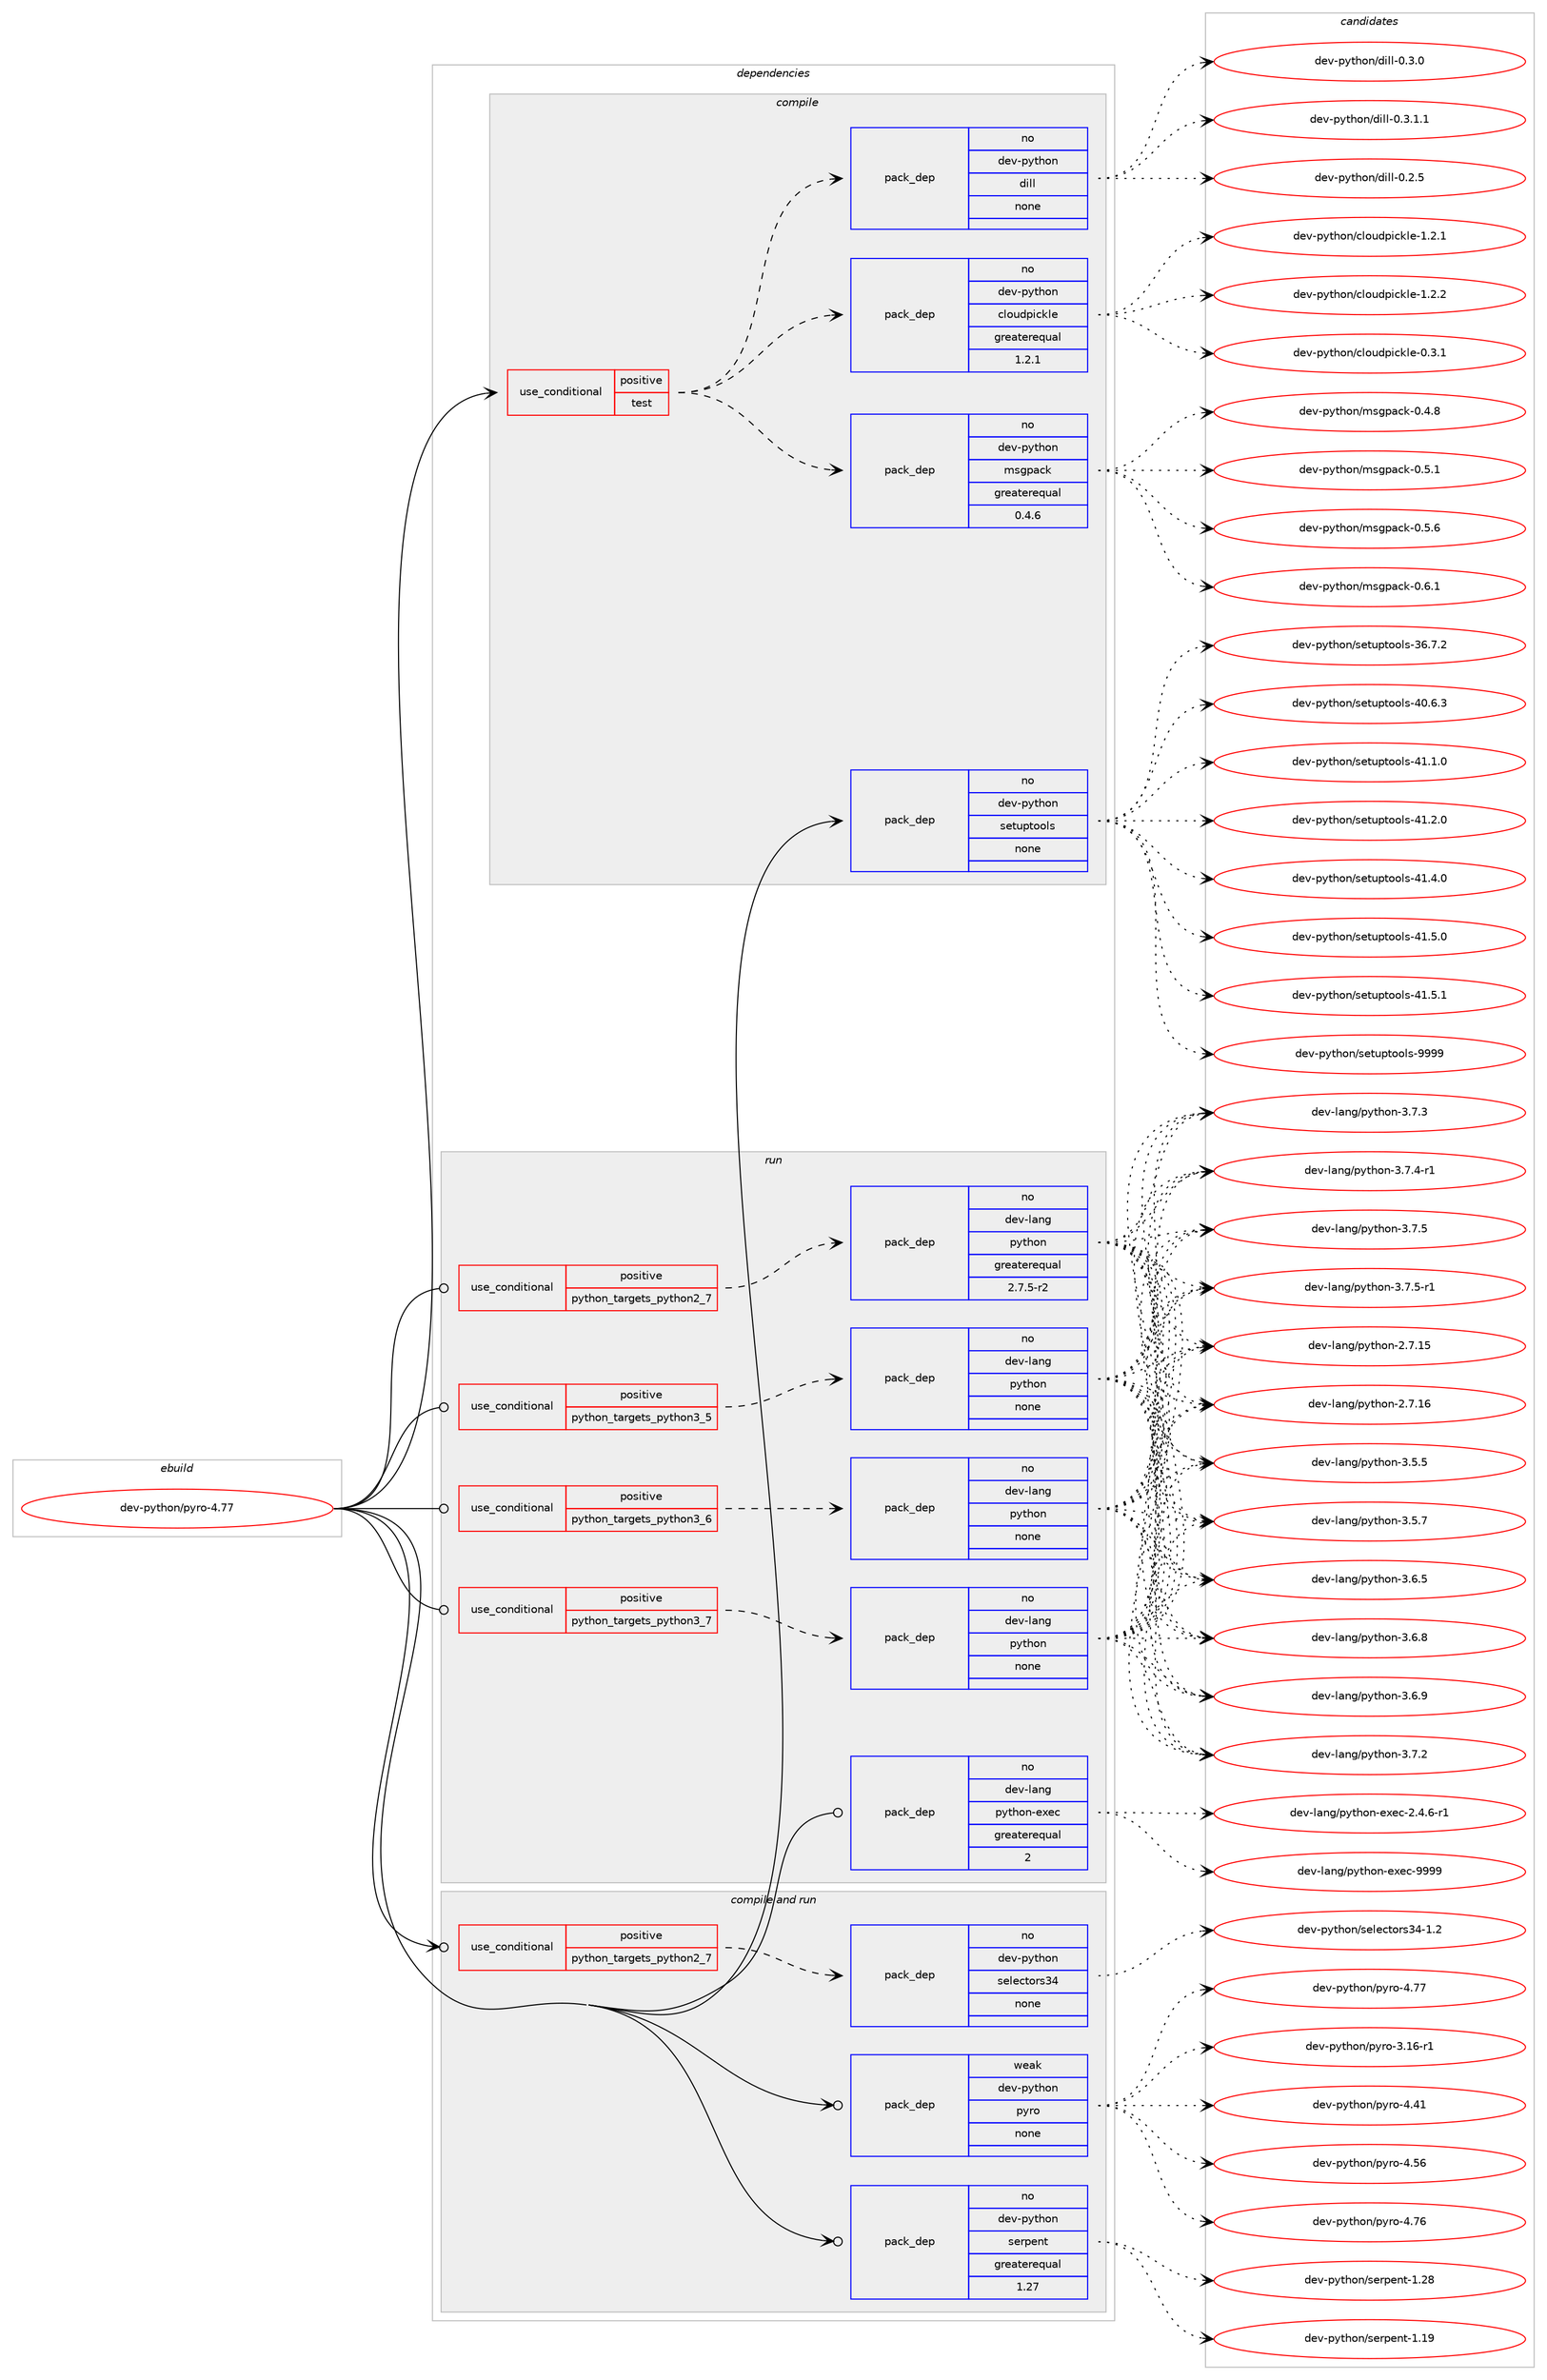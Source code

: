 digraph prolog {

# *************
# Graph options
# *************

newrank=true;
concentrate=true;
compound=true;
graph [rankdir=LR,fontname=Helvetica,fontsize=10,ranksep=1.5];#, ranksep=2.5, nodesep=0.2];
edge  [arrowhead=vee];
node  [fontname=Helvetica,fontsize=10];

# **********
# The ebuild
# **********

subgraph cluster_leftcol {
color=gray;
rank=same;
label=<<i>ebuild</i>>;
id [label="dev-python/pyro-4.77", color=red, width=4, href="../dev-python/pyro-4.77.svg"];
}

# ****************
# The dependencies
# ****************

subgraph cluster_midcol {
color=gray;
label=<<i>dependencies</i>>;
subgraph cluster_compile {
fillcolor="#eeeeee";
style=filled;
label=<<i>compile</i>>;
subgraph cond146686 {
dependency628361 [label=<<TABLE BORDER="0" CELLBORDER="1" CELLSPACING="0" CELLPADDING="4"><TR><TD ROWSPAN="3" CELLPADDING="10">use_conditional</TD></TR><TR><TD>positive</TD></TR><TR><TD>test</TD></TR></TABLE>>, shape=none, color=red];
subgraph pack469815 {
dependency628362 [label=<<TABLE BORDER="0" CELLBORDER="1" CELLSPACING="0" CELLPADDING="4" WIDTH="220"><TR><TD ROWSPAN="6" CELLPADDING="30">pack_dep</TD></TR><TR><TD WIDTH="110">no</TD></TR><TR><TD>dev-python</TD></TR><TR><TD>cloudpickle</TD></TR><TR><TD>greaterequal</TD></TR><TR><TD>1.2.1</TD></TR></TABLE>>, shape=none, color=blue];
}
dependency628361:e -> dependency628362:w [weight=20,style="dashed",arrowhead="vee"];
subgraph pack469816 {
dependency628363 [label=<<TABLE BORDER="0" CELLBORDER="1" CELLSPACING="0" CELLPADDING="4" WIDTH="220"><TR><TD ROWSPAN="6" CELLPADDING="30">pack_dep</TD></TR><TR><TD WIDTH="110">no</TD></TR><TR><TD>dev-python</TD></TR><TR><TD>dill</TD></TR><TR><TD>none</TD></TR><TR><TD></TD></TR></TABLE>>, shape=none, color=blue];
}
dependency628361:e -> dependency628363:w [weight=20,style="dashed",arrowhead="vee"];
subgraph pack469817 {
dependency628364 [label=<<TABLE BORDER="0" CELLBORDER="1" CELLSPACING="0" CELLPADDING="4" WIDTH="220"><TR><TD ROWSPAN="6" CELLPADDING="30">pack_dep</TD></TR><TR><TD WIDTH="110">no</TD></TR><TR><TD>dev-python</TD></TR><TR><TD>msgpack</TD></TR><TR><TD>greaterequal</TD></TR><TR><TD>0.4.6</TD></TR></TABLE>>, shape=none, color=blue];
}
dependency628361:e -> dependency628364:w [weight=20,style="dashed",arrowhead="vee"];
}
id:e -> dependency628361:w [weight=20,style="solid",arrowhead="vee"];
subgraph pack469818 {
dependency628365 [label=<<TABLE BORDER="0" CELLBORDER="1" CELLSPACING="0" CELLPADDING="4" WIDTH="220"><TR><TD ROWSPAN="6" CELLPADDING="30">pack_dep</TD></TR><TR><TD WIDTH="110">no</TD></TR><TR><TD>dev-python</TD></TR><TR><TD>setuptools</TD></TR><TR><TD>none</TD></TR><TR><TD></TD></TR></TABLE>>, shape=none, color=blue];
}
id:e -> dependency628365:w [weight=20,style="solid",arrowhead="vee"];
}
subgraph cluster_compileandrun {
fillcolor="#eeeeee";
style=filled;
label=<<i>compile and run</i>>;
subgraph cond146687 {
dependency628366 [label=<<TABLE BORDER="0" CELLBORDER="1" CELLSPACING="0" CELLPADDING="4"><TR><TD ROWSPAN="3" CELLPADDING="10">use_conditional</TD></TR><TR><TD>positive</TD></TR><TR><TD>python_targets_python2_7</TD></TR></TABLE>>, shape=none, color=red];
subgraph pack469819 {
dependency628367 [label=<<TABLE BORDER="0" CELLBORDER="1" CELLSPACING="0" CELLPADDING="4" WIDTH="220"><TR><TD ROWSPAN="6" CELLPADDING="30">pack_dep</TD></TR><TR><TD WIDTH="110">no</TD></TR><TR><TD>dev-python</TD></TR><TR><TD>selectors34</TD></TR><TR><TD>none</TD></TR><TR><TD></TD></TR></TABLE>>, shape=none, color=blue];
}
dependency628366:e -> dependency628367:w [weight=20,style="dashed",arrowhead="vee"];
}
id:e -> dependency628366:w [weight=20,style="solid",arrowhead="odotvee"];
subgraph pack469820 {
dependency628368 [label=<<TABLE BORDER="0" CELLBORDER="1" CELLSPACING="0" CELLPADDING="4" WIDTH="220"><TR><TD ROWSPAN="6" CELLPADDING="30">pack_dep</TD></TR><TR><TD WIDTH="110">no</TD></TR><TR><TD>dev-python</TD></TR><TR><TD>serpent</TD></TR><TR><TD>greaterequal</TD></TR><TR><TD>1.27</TD></TR></TABLE>>, shape=none, color=blue];
}
id:e -> dependency628368:w [weight=20,style="solid",arrowhead="odotvee"];
subgraph pack469821 {
dependency628369 [label=<<TABLE BORDER="0" CELLBORDER="1" CELLSPACING="0" CELLPADDING="4" WIDTH="220"><TR><TD ROWSPAN="6" CELLPADDING="30">pack_dep</TD></TR><TR><TD WIDTH="110">weak</TD></TR><TR><TD>dev-python</TD></TR><TR><TD>pyro</TD></TR><TR><TD>none</TD></TR><TR><TD></TD></TR></TABLE>>, shape=none, color=blue];
}
id:e -> dependency628369:w [weight=20,style="solid",arrowhead="odotvee"];
}
subgraph cluster_run {
fillcolor="#eeeeee";
style=filled;
label=<<i>run</i>>;
subgraph cond146688 {
dependency628370 [label=<<TABLE BORDER="0" CELLBORDER="1" CELLSPACING="0" CELLPADDING="4"><TR><TD ROWSPAN="3" CELLPADDING="10">use_conditional</TD></TR><TR><TD>positive</TD></TR><TR><TD>python_targets_python2_7</TD></TR></TABLE>>, shape=none, color=red];
subgraph pack469822 {
dependency628371 [label=<<TABLE BORDER="0" CELLBORDER="1" CELLSPACING="0" CELLPADDING="4" WIDTH="220"><TR><TD ROWSPAN="6" CELLPADDING="30">pack_dep</TD></TR><TR><TD WIDTH="110">no</TD></TR><TR><TD>dev-lang</TD></TR><TR><TD>python</TD></TR><TR><TD>greaterequal</TD></TR><TR><TD>2.7.5-r2</TD></TR></TABLE>>, shape=none, color=blue];
}
dependency628370:e -> dependency628371:w [weight=20,style="dashed",arrowhead="vee"];
}
id:e -> dependency628370:w [weight=20,style="solid",arrowhead="odot"];
subgraph cond146689 {
dependency628372 [label=<<TABLE BORDER="0" CELLBORDER="1" CELLSPACING="0" CELLPADDING="4"><TR><TD ROWSPAN="3" CELLPADDING="10">use_conditional</TD></TR><TR><TD>positive</TD></TR><TR><TD>python_targets_python3_5</TD></TR></TABLE>>, shape=none, color=red];
subgraph pack469823 {
dependency628373 [label=<<TABLE BORDER="0" CELLBORDER="1" CELLSPACING="0" CELLPADDING="4" WIDTH="220"><TR><TD ROWSPAN="6" CELLPADDING="30">pack_dep</TD></TR><TR><TD WIDTH="110">no</TD></TR><TR><TD>dev-lang</TD></TR><TR><TD>python</TD></TR><TR><TD>none</TD></TR><TR><TD></TD></TR></TABLE>>, shape=none, color=blue];
}
dependency628372:e -> dependency628373:w [weight=20,style="dashed",arrowhead="vee"];
}
id:e -> dependency628372:w [weight=20,style="solid",arrowhead="odot"];
subgraph cond146690 {
dependency628374 [label=<<TABLE BORDER="0" CELLBORDER="1" CELLSPACING="0" CELLPADDING="4"><TR><TD ROWSPAN="3" CELLPADDING="10">use_conditional</TD></TR><TR><TD>positive</TD></TR><TR><TD>python_targets_python3_6</TD></TR></TABLE>>, shape=none, color=red];
subgraph pack469824 {
dependency628375 [label=<<TABLE BORDER="0" CELLBORDER="1" CELLSPACING="0" CELLPADDING="4" WIDTH="220"><TR><TD ROWSPAN="6" CELLPADDING="30">pack_dep</TD></TR><TR><TD WIDTH="110">no</TD></TR><TR><TD>dev-lang</TD></TR><TR><TD>python</TD></TR><TR><TD>none</TD></TR><TR><TD></TD></TR></TABLE>>, shape=none, color=blue];
}
dependency628374:e -> dependency628375:w [weight=20,style="dashed",arrowhead="vee"];
}
id:e -> dependency628374:w [weight=20,style="solid",arrowhead="odot"];
subgraph cond146691 {
dependency628376 [label=<<TABLE BORDER="0" CELLBORDER="1" CELLSPACING="0" CELLPADDING="4"><TR><TD ROWSPAN="3" CELLPADDING="10">use_conditional</TD></TR><TR><TD>positive</TD></TR><TR><TD>python_targets_python3_7</TD></TR></TABLE>>, shape=none, color=red];
subgraph pack469825 {
dependency628377 [label=<<TABLE BORDER="0" CELLBORDER="1" CELLSPACING="0" CELLPADDING="4" WIDTH="220"><TR><TD ROWSPAN="6" CELLPADDING="30">pack_dep</TD></TR><TR><TD WIDTH="110">no</TD></TR><TR><TD>dev-lang</TD></TR><TR><TD>python</TD></TR><TR><TD>none</TD></TR><TR><TD></TD></TR></TABLE>>, shape=none, color=blue];
}
dependency628376:e -> dependency628377:w [weight=20,style="dashed",arrowhead="vee"];
}
id:e -> dependency628376:w [weight=20,style="solid",arrowhead="odot"];
subgraph pack469826 {
dependency628378 [label=<<TABLE BORDER="0" CELLBORDER="1" CELLSPACING="0" CELLPADDING="4" WIDTH="220"><TR><TD ROWSPAN="6" CELLPADDING="30">pack_dep</TD></TR><TR><TD WIDTH="110">no</TD></TR><TR><TD>dev-lang</TD></TR><TR><TD>python-exec</TD></TR><TR><TD>greaterequal</TD></TR><TR><TD>2</TD></TR></TABLE>>, shape=none, color=blue];
}
id:e -> dependency628378:w [weight=20,style="solid",arrowhead="odot"];
}
}

# **************
# The candidates
# **************

subgraph cluster_choices {
rank=same;
color=gray;
label=<<i>candidates</i>>;

subgraph choice469815 {
color=black;
nodesep=1;
choice10010111845112121116104111110479910811111710011210599107108101454846514649 [label="dev-python/cloudpickle-0.3.1", color=red, width=4,href="../dev-python/cloudpickle-0.3.1.svg"];
choice10010111845112121116104111110479910811111710011210599107108101454946504649 [label="dev-python/cloudpickle-1.2.1", color=red, width=4,href="../dev-python/cloudpickle-1.2.1.svg"];
choice10010111845112121116104111110479910811111710011210599107108101454946504650 [label="dev-python/cloudpickle-1.2.2", color=red, width=4,href="../dev-python/cloudpickle-1.2.2.svg"];
dependency628362:e -> choice10010111845112121116104111110479910811111710011210599107108101454846514649:w [style=dotted,weight="100"];
dependency628362:e -> choice10010111845112121116104111110479910811111710011210599107108101454946504649:w [style=dotted,weight="100"];
dependency628362:e -> choice10010111845112121116104111110479910811111710011210599107108101454946504650:w [style=dotted,weight="100"];
}
subgraph choice469816 {
color=black;
nodesep=1;
choice1001011184511212111610411111047100105108108454846504653 [label="dev-python/dill-0.2.5", color=red, width=4,href="../dev-python/dill-0.2.5.svg"];
choice1001011184511212111610411111047100105108108454846514648 [label="dev-python/dill-0.3.0", color=red, width=4,href="../dev-python/dill-0.3.0.svg"];
choice10010111845112121116104111110471001051081084548465146494649 [label="dev-python/dill-0.3.1.1", color=red, width=4,href="../dev-python/dill-0.3.1.1.svg"];
dependency628363:e -> choice1001011184511212111610411111047100105108108454846504653:w [style=dotted,weight="100"];
dependency628363:e -> choice1001011184511212111610411111047100105108108454846514648:w [style=dotted,weight="100"];
dependency628363:e -> choice10010111845112121116104111110471001051081084548465146494649:w [style=dotted,weight="100"];
}
subgraph choice469817 {
color=black;
nodesep=1;
choice10010111845112121116104111110471091151031129799107454846524656 [label="dev-python/msgpack-0.4.8", color=red, width=4,href="../dev-python/msgpack-0.4.8.svg"];
choice10010111845112121116104111110471091151031129799107454846534649 [label="dev-python/msgpack-0.5.1", color=red, width=4,href="../dev-python/msgpack-0.5.1.svg"];
choice10010111845112121116104111110471091151031129799107454846534654 [label="dev-python/msgpack-0.5.6", color=red, width=4,href="../dev-python/msgpack-0.5.6.svg"];
choice10010111845112121116104111110471091151031129799107454846544649 [label="dev-python/msgpack-0.6.1", color=red, width=4,href="../dev-python/msgpack-0.6.1.svg"];
dependency628364:e -> choice10010111845112121116104111110471091151031129799107454846524656:w [style=dotted,weight="100"];
dependency628364:e -> choice10010111845112121116104111110471091151031129799107454846534649:w [style=dotted,weight="100"];
dependency628364:e -> choice10010111845112121116104111110471091151031129799107454846534654:w [style=dotted,weight="100"];
dependency628364:e -> choice10010111845112121116104111110471091151031129799107454846544649:w [style=dotted,weight="100"];
}
subgraph choice469818 {
color=black;
nodesep=1;
choice100101118451121211161041111104711510111611711211611111110811545515446554650 [label="dev-python/setuptools-36.7.2", color=red, width=4,href="../dev-python/setuptools-36.7.2.svg"];
choice100101118451121211161041111104711510111611711211611111110811545524846544651 [label="dev-python/setuptools-40.6.3", color=red, width=4,href="../dev-python/setuptools-40.6.3.svg"];
choice100101118451121211161041111104711510111611711211611111110811545524946494648 [label="dev-python/setuptools-41.1.0", color=red, width=4,href="../dev-python/setuptools-41.1.0.svg"];
choice100101118451121211161041111104711510111611711211611111110811545524946504648 [label="dev-python/setuptools-41.2.0", color=red, width=4,href="../dev-python/setuptools-41.2.0.svg"];
choice100101118451121211161041111104711510111611711211611111110811545524946524648 [label="dev-python/setuptools-41.4.0", color=red, width=4,href="../dev-python/setuptools-41.4.0.svg"];
choice100101118451121211161041111104711510111611711211611111110811545524946534648 [label="dev-python/setuptools-41.5.0", color=red, width=4,href="../dev-python/setuptools-41.5.0.svg"];
choice100101118451121211161041111104711510111611711211611111110811545524946534649 [label="dev-python/setuptools-41.5.1", color=red, width=4,href="../dev-python/setuptools-41.5.1.svg"];
choice10010111845112121116104111110471151011161171121161111111081154557575757 [label="dev-python/setuptools-9999", color=red, width=4,href="../dev-python/setuptools-9999.svg"];
dependency628365:e -> choice100101118451121211161041111104711510111611711211611111110811545515446554650:w [style=dotted,weight="100"];
dependency628365:e -> choice100101118451121211161041111104711510111611711211611111110811545524846544651:w [style=dotted,weight="100"];
dependency628365:e -> choice100101118451121211161041111104711510111611711211611111110811545524946494648:w [style=dotted,weight="100"];
dependency628365:e -> choice100101118451121211161041111104711510111611711211611111110811545524946504648:w [style=dotted,weight="100"];
dependency628365:e -> choice100101118451121211161041111104711510111611711211611111110811545524946524648:w [style=dotted,weight="100"];
dependency628365:e -> choice100101118451121211161041111104711510111611711211611111110811545524946534648:w [style=dotted,weight="100"];
dependency628365:e -> choice100101118451121211161041111104711510111611711211611111110811545524946534649:w [style=dotted,weight="100"];
dependency628365:e -> choice10010111845112121116104111110471151011161171121161111111081154557575757:w [style=dotted,weight="100"];
}
subgraph choice469819 {
color=black;
nodesep=1;
choice100101118451121211161041111104711510110810199116111114115515245494650 [label="dev-python/selectors34-1.2", color=red, width=4,href="../dev-python/selectors34-1.2.svg"];
dependency628367:e -> choice100101118451121211161041111104711510110810199116111114115515245494650:w [style=dotted,weight="100"];
}
subgraph choice469820 {
color=black;
nodesep=1;
choice10010111845112121116104111110471151011141121011101164549464957 [label="dev-python/serpent-1.19", color=red, width=4,href="../dev-python/serpent-1.19.svg"];
choice10010111845112121116104111110471151011141121011101164549465056 [label="dev-python/serpent-1.28", color=red, width=4,href="../dev-python/serpent-1.28.svg"];
dependency628368:e -> choice10010111845112121116104111110471151011141121011101164549464957:w [style=dotted,weight="100"];
dependency628368:e -> choice10010111845112121116104111110471151011141121011101164549465056:w [style=dotted,weight="100"];
}
subgraph choice469821 {
color=black;
nodesep=1;
choice100101118451121211161041111104711212111411145514649544511449 [label="dev-python/pyro-3.16-r1", color=red, width=4,href="../dev-python/pyro-3.16-r1.svg"];
choice10010111845112121116104111110471121211141114552465249 [label="dev-python/pyro-4.41", color=red, width=4,href="../dev-python/pyro-4.41.svg"];
choice10010111845112121116104111110471121211141114552465354 [label="dev-python/pyro-4.56", color=red, width=4,href="../dev-python/pyro-4.56.svg"];
choice10010111845112121116104111110471121211141114552465554 [label="dev-python/pyro-4.76", color=red, width=4,href="../dev-python/pyro-4.76.svg"];
choice10010111845112121116104111110471121211141114552465555 [label="dev-python/pyro-4.77", color=red, width=4,href="../dev-python/pyro-4.77.svg"];
dependency628369:e -> choice100101118451121211161041111104711212111411145514649544511449:w [style=dotted,weight="100"];
dependency628369:e -> choice10010111845112121116104111110471121211141114552465249:w [style=dotted,weight="100"];
dependency628369:e -> choice10010111845112121116104111110471121211141114552465354:w [style=dotted,weight="100"];
dependency628369:e -> choice10010111845112121116104111110471121211141114552465554:w [style=dotted,weight="100"];
dependency628369:e -> choice10010111845112121116104111110471121211141114552465555:w [style=dotted,weight="100"];
}
subgraph choice469822 {
color=black;
nodesep=1;
choice10010111845108971101034711212111610411111045504655464953 [label="dev-lang/python-2.7.15", color=red, width=4,href="../dev-lang/python-2.7.15.svg"];
choice10010111845108971101034711212111610411111045504655464954 [label="dev-lang/python-2.7.16", color=red, width=4,href="../dev-lang/python-2.7.16.svg"];
choice100101118451089711010347112121116104111110455146534653 [label="dev-lang/python-3.5.5", color=red, width=4,href="../dev-lang/python-3.5.5.svg"];
choice100101118451089711010347112121116104111110455146534655 [label="dev-lang/python-3.5.7", color=red, width=4,href="../dev-lang/python-3.5.7.svg"];
choice100101118451089711010347112121116104111110455146544653 [label="dev-lang/python-3.6.5", color=red, width=4,href="../dev-lang/python-3.6.5.svg"];
choice100101118451089711010347112121116104111110455146544656 [label="dev-lang/python-3.6.8", color=red, width=4,href="../dev-lang/python-3.6.8.svg"];
choice100101118451089711010347112121116104111110455146544657 [label="dev-lang/python-3.6.9", color=red, width=4,href="../dev-lang/python-3.6.9.svg"];
choice100101118451089711010347112121116104111110455146554650 [label="dev-lang/python-3.7.2", color=red, width=4,href="../dev-lang/python-3.7.2.svg"];
choice100101118451089711010347112121116104111110455146554651 [label="dev-lang/python-3.7.3", color=red, width=4,href="../dev-lang/python-3.7.3.svg"];
choice1001011184510897110103471121211161041111104551465546524511449 [label="dev-lang/python-3.7.4-r1", color=red, width=4,href="../dev-lang/python-3.7.4-r1.svg"];
choice100101118451089711010347112121116104111110455146554653 [label="dev-lang/python-3.7.5", color=red, width=4,href="../dev-lang/python-3.7.5.svg"];
choice1001011184510897110103471121211161041111104551465546534511449 [label="dev-lang/python-3.7.5-r1", color=red, width=4,href="../dev-lang/python-3.7.5-r1.svg"];
dependency628371:e -> choice10010111845108971101034711212111610411111045504655464953:w [style=dotted,weight="100"];
dependency628371:e -> choice10010111845108971101034711212111610411111045504655464954:w [style=dotted,weight="100"];
dependency628371:e -> choice100101118451089711010347112121116104111110455146534653:w [style=dotted,weight="100"];
dependency628371:e -> choice100101118451089711010347112121116104111110455146534655:w [style=dotted,weight="100"];
dependency628371:e -> choice100101118451089711010347112121116104111110455146544653:w [style=dotted,weight="100"];
dependency628371:e -> choice100101118451089711010347112121116104111110455146544656:w [style=dotted,weight="100"];
dependency628371:e -> choice100101118451089711010347112121116104111110455146544657:w [style=dotted,weight="100"];
dependency628371:e -> choice100101118451089711010347112121116104111110455146554650:w [style=dotted,weight="100"];
dependency628371:e -> choice100101118451089711010347112121116104111110455146554651:w [style=dotted,weight="100"];
dependency628371:e -> choice1001011184510897110103471121211161041111104551465546524511449:w [style=dotted,weight="100"];
dependency628371:e -> choice100101118451089711010347112121116104111110455146554653:w [style=dotted,weight="100"];
dependency628371:e -> choice1001011184510897110103471121211161041111104551465546534511449:w [style=dotted,weight="100"];
}
subgraph choice469823 {
color=black;
nodesep=1;
choice10010111845108971101034711212111610411111045504655464953 [label="dev-lang/python-2.7.15", color=red, width=4,href="../dev-lang/python-2.7.15.svg"];
choice10010111845108971101034711212111610411111045504655464954 [label="dev-lang/python-2.7.16", color=red, width=4,href="../dev-lang/python-2.7.16.svg"];
choice100101118451089711010347112121116104111110455146534653 [label="dev-lang/python-3.5.5", color=red, width=4,href="../dev-lang/python-3.5.5.svg"];
choice100101118451089711010347112121116104111110455146534655 [label="dev-lang/python-3.5.7", color=red, width=4,href="../dev-lang/python-3.5.7.svg"];
choice100101118451089711010347112121116104111110455146544653 [label="dev-lang/python-3.6.5", color=red, width=4,href="../dev-lang/python-3.6.5.svg"];
choice100101118451089711010347112121116104111110455146544656 [label="dev-lang/python-3.6.8", color=red, width=4,href="../dev-lang/python-3.6.8.svg"];
choice100101118451089711010347112121116104111110455146544657 [label="dev-lang/python-3.6.9", color=red, width=4,href="../dev-lang/python-3.6.9.svg"];
choice100101118451089711010347112121116104111110455146554650 [label="dev-lang/python-3.7.2", color=red, width=4,href="../dev-lang/python-3.7.2.svg"];
choice100101118451089711010347112121116104111110455146554651 [label="dev-lang/python-3.7.3", color=red, width=4,href="../dev-lang/python-3.7.3.svg"];
choice1001011184510897110103471121211161041111104551465546524511449 [label="dev-lang/python-3.7.4-r1", color=red, width=4,href="../dev-lang/python-3.7.4-r1.svg"];
choice100101118451089711010347112121116104111110455146554653 [label="dev-lang/python-3.7.5", color=red, width=4,href="../dev-lang/python-3.7.5.svg"];
choice1001011184510897110103471121211161041111104551465546534511449 [label="dev-lang/python-3.7.5-r1", color=red, width=4,href="../dev-lang/python-3.7.5-r1.svg"];
dependency628373:e -> choice10010111845108971101034711212111610411111045504655464953:w [style=dotted,weight="100"];
dependency628373:e -> choice10010111845108971101034711212111610411111045504655464954:w [style=dotted,weight="100"];
dependency628373:e -> choice100101118451089711010347112121116104111110455146534653:w [style=dotted,weight="100"];
dependency628373:e -> choice100101118451089711010347112121116104111110455146534655:w [style=dotted,weight="100"];
dependency628373:e -> choice100101118451089711010347112121116104111110455146544653:w [style=dotted,weight="100"];
dependency628373:e -> choice100101118451089711010347112121116104111110455146544656:w [style=dotted,weight="100"];
dependency628373:e -> choice100101118451089711010347112121116104111110455146544657:w [style=dotted,weight="100"];
dependency628373:e -> choice100101118451089711010347112121116104111110455146554650:w [style=dotted,weight="100"];
dependency628373:e -> choice100101118451089711010347112121116104111110455146554651:w [style=dotted,weight="100"];
dependency628373:e -> choice1001011184510897110103471121211161041111104551465546524511449:w [style=dotted,weight="100"];
dependency628373:e -> choice100101118451089711010347112121116104111110455146554653:w [style=dotted,weight="100"];
dependency628373:e -> choice1001011184510897110103471121211161041111104551465546534511449:w [style=dotted,weight="100"];
}
subgraph choice469824 {
color=black;
nodesep=1;
choice10010111845108971101034711212111610411111045504655464953 [label="dev-lang/python-2.7.15", color=red, width=4,href="../dev-lang/python-2.7.15.svg"];
choice10010111845108971101034711212111610411111045504655464954 [label="dev-lang/python-2.7.16", color=red, width=4,href="../dev-lang/python-2.7.16.svg"];
choice100101118451089711010347112121116104111110455146534653 [label="dev-lang/python-3.5.5", color=red, width=4,href="../dev-lang/python-3.5.5.svg"];
choice100101118451089711010347112121116104111110455146534655 [label="dev-lang/python-3.5.7", color=red, width=4,href="../dev-lang/python-3.5.7.svg"];
choice100101118451089711010347112121116104111110455146544653 [label="dev-lang/python-3.6.5", color=red, width=4,href="../dev-lang/python-3.6.5.svg"];
choice100101118451089711010347112121116104111110455146544656 [label="dev-lang/python-3.6.8", color=red, width=4,href="../dev-lang/python-3.6.8.svg"];
choice100101118451089711010347112121116104111110455146544657 [label="dev-lang/python-3.6.9", color=red, width=4,href="../dev-lang/python-3.6.9.svg"];
choice100101118451089711010347112121116104111110455146554650 [label="dev-lang/python-3.7.2", color=red, width=4,href="../dev-lang/python-3.7.2.svg"];
choice100101118451089711010347112121116104111110455146554651 [label="dev-lang/python-3.7.3", color=red, width=4,href="../dev-lang/python-3.7.3.svg"];
choice1001011184510897110103471121211161041111104551465546524511449 [label="dev-lang/python-3.7.4-r1", color=red, width=4,href="../dev-lang/python-3.7.4-r1.svg"];
choice100101118451089711010347112121116104111110455146554653 [label="dev-lang/python-3.7.5", color=red, width=4,href="../dev-lang/python-3.7.5.svg"];
choice1001011184510897110103471121211161041111104551465546534511449 [label="dev-lang/python-3.7.5-r1", color=red, width=4,href="../dev-lang/python-3.7.5-r1.svg"];
dependency628375:e -> choice10010111845108971101034711212111610411111045504655464953:w [style=dotted,weight="100"];
dependency628375:e -> choice10010111845108971101034711212111610411111045504655464954:w [style=dotted,weight="100"];
dependency628375:e -> choice100101118451089711010347112121116104111110455146534653:w [style=dotted,weight="100"];
dependency628375:e -> choice100101118451089711010347112121116104111110455146534655:w [style=dotted,weight="100"];
dependency628375:e -> choice100101118451089711010347112121116104111110455146544653:w [style=dotted,weight="100"];
dependency628375:e -> choice100101118451089711010347112121116104111110455146544656:w [style=dotted,weight="100"];
dependency628375:e -> choice100101118451089711010347112121116104111110455146544657:w [style=dotted,weight="100"];
dependency628375:e -> choice100101118451089711010347112121116104111110455146554650:w [style=dotted,weight="100"];
dependency628375:e -> choice100101118451089711010347112121116104111110455146554651:w [style=dotted,weight="100"];
dependency628375:e -> choice1001011184510897110103471121211161041111104551465546524511449:w [style=dotted,weight="100"];
dependency628375:e -> choice100101118451089711010347112121116104111110455146554653:w [style=dotted,weight="100"];
dependency628375:e -> choice1001011184510897110103471121211161041111104551465546534511449:w [style=dotted,weight="100"];
}
subgraph choice469825 {
color=black;
nodesep=1;
choice10010111845108971101034711212111610411111045504655464953 [label="dev-lang/python-2.7.15", color=red, width=4,href="../dev-lang/python-2.7.15.svg"];
choice10010111845108971101034711212111610411111045504655464954 [label="dev-lang/python-2.7.16", color=red, width=4,href="../dev-lang/python-2.7.16.svg"];
choice100101118451089711010347112121116104111110455146534653 [label="dev-lang/python-3.5.5", color=red, width=4,href="../dev-lang/python-3.5.5.svg"];
choice100101118451089711010347112121116104111110455146534655 [label="dev-lang/python-3.5.7", color=red, width=4,href="../dev-lang/python-3.5.7.svg"];
choice100101118451089711010347112121116104111110455146544653 [label="dev-lang/python-3.6.5", color=red, width=4,href="../dev-lang/python-3.6.5.svg"];
choice100101118451089711010347112121116104111110455146544656 [label="dev-lang/python-3.6.8", color=red, width=4,href="../dev-lang/python-3.6.8.svg"];
choice100101118451089711010347112121116104111110455146544657 [label="dev-lang/python-3.6.9", color=red, width=4,href="../dev-lang/python-3.6.9.svg"];
choice100101118451089711010347112121116104111110455146554650 [label="dev-lang/python-3.7.2", color=red, width=4,href="../dev-lang/python-3.7.2.svg"];
choice100101118451089711010347112121116104111110455146554651 [label="dev-lang/python-3.7.3", color=red, width=4,href="../dev-lang/python-3.7.3.svg"];
choice1001011184510897110103471121211161041111104551465546524511449 [label="dev-lang/python-3.7.4-r1", color=red, width=4,href="../dev-lang/python-3.7.4-r1.svg"];
choice100101118451089711010347112121116104111110455146554653 [label="dev-lang/python-3.7.5", color=red, width=4,href="../dev-lang/python-3.7.5.svg"];
choice1001011184510897110103471121211161041111104551465546534511449 [label="dev-lang/python-3.7.5-r1", color=red, width=4,href="../dev-lang/python-3.7.5-r1.svg"];
dependency628377:e -> choice10010111845108971101034711212111610411111045504655464953:w [style=dotted,weight="100"];
dependency628377:e -> choice10010111845108971101034711212111610411111045504655464954:w [style=dotted,weight="100"];
dependency628377:e -> choice100101118451089711010347112121116104111110455146534653:w [style=dotted,weight="100"];
dependency628377:e -> choice100101118451089711010347112121116104111110455146534655:w [style=dotted,weight="100"];
dependency628377:e -> choice100101118451089711010347112121116104111110455146544653:w [style=dotted,weight="100"];
dependency628377:e -> choice100101118451089711010347112121116104111110455146544656:w [style=dotted,weight="100"];
dependency628377:e -> choice100101118451089711010347112121116104111110455146544657:w [style=dotted,weight="100"];
dependency628377:e -> choice100101118451089711010347112121116104111110455146554650:w [style=dotted,weight="100"];
dependency628377:e -> choice100101118451089711010347112121116104111110455146554651:w [style=dotted,weight="100"];
dependency628377:e -> choice1001011184510897110103471121211161041111104551465546524511449:w [style=dotted,weight="100"];
dependency628377:e -> choice100101118451089711010347112121116104111110455146554653:w [style=dotted,weight="100"];
dependency628377:e -> choice1001011184510897110103471121211161041111104551465546534511449:w [style=dotted,weight="100"];
}
subgraph choice469826 {
color=black;
nodesep=1;
choice10010111845108971101034711212111610411111045101120101994550465246544511449 [label="dev-lang/python-exec-2.4.6-r1", color=red, width=4,href="../dev-lang/python-exec-2.4.6-r1.svg"];
choice10010111845108971101034711212111610411111045101120101994557575757 [label="dev-lang/python-exec-9999", color=red, width=4,href="../dev-lang/python-exec-9999.svg"];
dependency628378:e -> choice10010111845108971101034711212111610411111045101120101994550465246544511449:w [style=dotted,weight="100"];
dependency628378:e -> choice10010111845108971101034711212111610411111045101120101994557575757:w [style=dotted,weight="100"];
}
}

}
